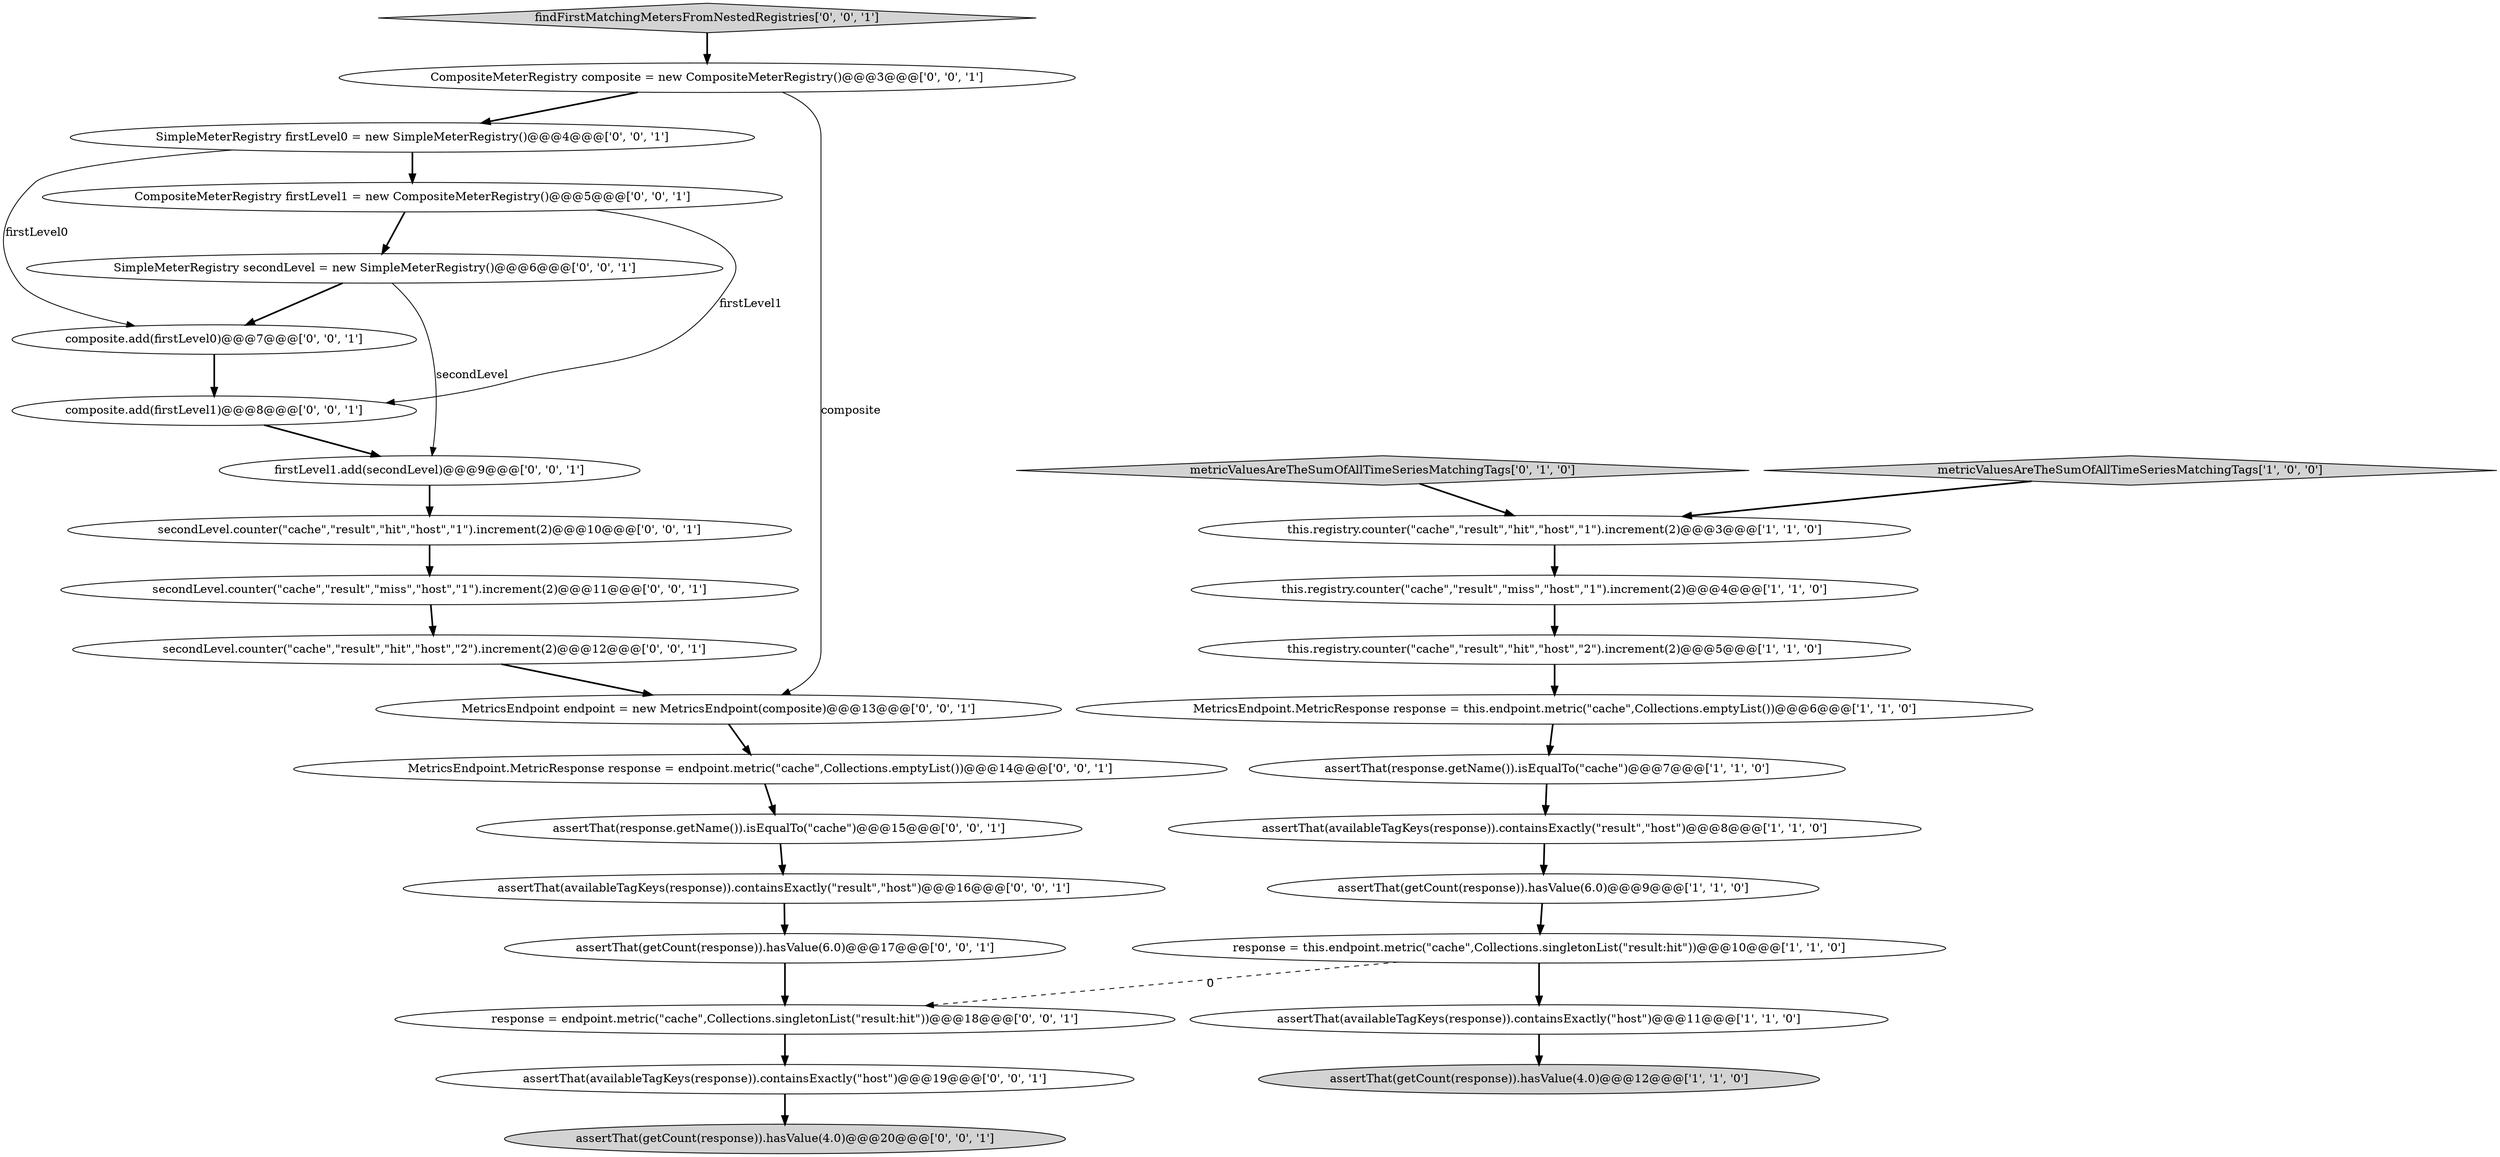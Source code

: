 digraph {
12 [style = filled, label = "SimpleMeterRegistry secondLevel = new SimpleMeterRegistry()@@@6@@@['0', '0', '1']", fillcolor = white, shape = ellipse image = "AAA0AAABBB3BBB"];
11 [style = filled, label = "metricValuesAreTheSumOfAllTimeSeriesMatchingTags['0', '1', '0']", fillcolor = lightgray, shape = diamond image = "AAA0AAABBB2BBB"];
18 [style = filled, label = "assertThat(availableTagKeys(response)).containsExactly(\"host\")@@@19@@@['0', '0', '1']", fillcolor = white, shape = ellipse image = "AAA0AAABBB3BBB"];
3 [style = filled, label = "assertThat(response.getName()).isEqualTo(\"cache\")@@@7@@@['1', '1', '0']", fillcolor = white, shape = ellipse image = "AAA0AAABBB1BBB"];
25 [style = filled, label = "MetricsEndpoint endpoint = new MetricsEndpoint(composite)@@@13@@@['0', '0', '1']", fillcolor = white, shape = ellipse image = "AAA0AAABBB3BBB"];
19 [style = filled, label = "SimpleMeterRegistry firstLevel0 = new SimpleMeterRegistry()@@@4@@@['0', '0', '1']", fillcolor = white, shape = ellipse image = "AAA0AAABBB3BBB"];
15 [style = filled, label = "composite.add(firstLevel1)@@@8@@@['0', '0', '1']", fillcolor = white, shape = ellipse image = "AAA0AAABBB3BBB"];
21 [style = filled, label = "firstLevel1.add(secondLevel)@@@9@@@['0', '0', '1']", fillcolor = white, shape = ellipse image = "AAA0AAABBB3BBB"];
30 [style = filled, label = "assertThat(getCount(response)).hasValue(4.0)@@@20@@@['0', '0', '1']", fillcolor = lightgray, shape = ellipse image = "AAA0AAABBB3BBB"];
27 [style = filled, label = "secondLevel.counter(\"cache\",\"result\",\"hit\",\"host\",\"1\").increment(2)@@@10@@@['0', '0', '1']", fillcolor = white, shape = ellipse image = "AAA0AAABBB3BBB"];
10 [style = filled, label = "metricValuesAreTheSumOfAllTimeSeriesMatchingTags['1', '0', '0']", fillcolor = lightgray, shape = diamond image = "AAA0AAABBB1BBB"];
29 [style = filled, label = "CompositeMeterRegistry composite = new CompositeMeterRegistry()@@@3@@@['0', '0', '1']", fillcolor = white, shape = ellipse image = "AAA0AAABBB3BBB"];
17 [style = filled, label = "secondLevel.counter(\"cache\",\"result\",\"hit\",\"host\",\"2\").increment(2)@@@12@@@['0', '0', '1']", fillcolor = white, shape = ellipse image = "AAA0AAABBB3BBB"];
5 [style = filled, label = "assertThat(availableTagKeys(response)).containsExactly(\"host\")@@@11@@@['1', '1', '0']", fillcolor = white, shape = ellipse image = "AAA0AAABBB1BBB"];
6 [style = filled, label = "this.registry.counter(\"cache\",\"result\",\"miss\",\"host\",\"1\").increment(2)@@@4@@@['1', '1', '0']", fillcolor = white, shape = ellipse image = "AAA0AAABBB1BBB"];
16 [style = filled, label = "assertThat(getCount(response)).hasValue(6.0)@@@17@@@['0', '0', '1']", fillcolor = white, shape = ellipse image = "AAA0AAABBB3BBB"];
28 [style = filled, label = "CompositeMeterRegistry firstLevel1 = new CompositeMeterRegistry()@@@5@@@['0', '0', '1']", fillcolor = white, shape = ellipse image = "AAA0AAABBB3BBB"];
26 [style = filled, label = "composite.add(firstLevel0)@@@7@@@['0', '0', '1']", fillcolor = white, shape = ellipse image = "AAA0AAABBB3BBB"];
24 [style = filled, label = "assertThat(availableTagKeys(response)).containsExactly(\"result\",\"host\")@@@16@@@['0', '0', '1']", fillcolor = white, shape = ellipse image = "AAA0AAABBB3BBB"];
13 [style = filled, label = "assertThat(response.getName()).isEqualTo(\"cache\")@@@15@@@['0', '0', '1']", fillcolor = white, shape = ellipse image = "AAA0AAABBB3BBB"];
0 [style = filled, label = "assertThat(getCount(response)).hasValue(4.0)@@@12@@@['1', '1', '0']", fillcolor = lightgray, shape = ellipse image = "AAA0AAABBB1BBB"];
14 [style = filled, label = "secondLevel.counter(\"cache\",\"result\",\"miss\",\"host\",\"1\").increment(2)@@@11@@@['0', '0', '1']", fillcolor = white, shape = ellipse image = "AAA0AAABBB3BBB"];
23 [style = filled, label = "response = endpoint.metric(\"cache\",Collections.singletonList(\"result:hit\"))@@@18@@@['0', '0', '1']", fillcolor = white, shape = ellipse image = "AAA0AAABBB3BBB"];
20 [style = filled, label = "findFirstMatchingMetersFromNestedRegistries['0', '0', '1']", fillcolor = lightgray, shape = diamond image = "AAA0AAABBB3BBB"];
8 [style = filled, label = "assertThat(getCount(response)).hasValue(6.0)@@@9@@@['1', '1', '0']", fillcolor = white, shape = ellipse image = "AAA0AAABBB1BBB"];
2 [style = filled, label = "response = this.endpoint.metric(\"cache\",Collections.singletonList(\"result:hit\"))@@@10@@@['1', '1', '0']", fillcolor = white, shape = ellipse image = "AAA0AAABBB1BBB"];
7 [style = filled, label = "MetricsEndpoint.MetricResponse response = this.endpoint.metric(\"cache\",Collections.emptyList())@@@6@@@['1', '1', '0']", fillcolor = white, shape = ellipse image = "AAA0AAABBB1BBB"];
4 [style = filled, label = "this.registry.counter(\"cache\",\"result\",\"hit\",\"host\",\"1\").increment(2)@@@3@@@['1', '1', '0']", fillcolor = white, shape = ellipse image = "AAA0AAABBB1BBB"];
9 [style = filled, label = "assertThat(availableTagKeys(response)).containsExactly(\"result\",\"host\")@@@8@@@['1', '1', '0']", fillcolor = white, shape = ellipse image = "AAA0AAABBB1BBB"];
22 [style = filled, label = "MetricsEndpoint.MetricResponse response = endpoint.metric(\"cache\",Collections.emptyList())@@@14@@@['0', '0', '1']", fillcolor = white, shape = ellipse image = "AAA0AAABBB3BBB"];
1 [style = filled, label = "this.registry.counter(\"cache\",\"result\",\"hit\",\"host\",\"2\").increment(2)@@@5@@@['1', '1', '0']", fillcolor = white, shape = ellipse image = "AAA0AAABBB1BBB"];
2->23 [style = dashed, label="0"];
17->25 [style = bold, label=""];
29->25 [style = solid, label="composite"];
13->24 [style = bold, label=""];
27->14 [style = bold, label=""];
25->22 [style = bold, label=""];
21->27 [style = bold, label=""];
4->6 [style = bold, label=""];
20->29 [style = bold, label=""];
15->21 [style = bold, label=""];
11->4 [style = bold, label=""];
18->30 [style = bold, label=""];
14->17 [style = bold, label=""];
12->26 [style = bold, label=""];
16->23 [style = bold, label=""];
28->12 [style = bold, label=""];
9->8 [style = bold, label=""];
1->7 [style = bold, label=""];
7->3 [style = bold, label=""];
3->9 [style = bold, label=""];
28->15 [style = solid, label="firstLevel1"];
6->1 [style = bold, label=""];
24->16 [style = bold, label=""];
19->26 [style = solid, label="firstLevel0"];
29->19 [style = bold, label=""];
8->2 [style = bold, label=""];
5->0 [style = bold, label=""];
12->21 [style = solid, label="secondLevel"];
26->15 [style = bold, label=""];
10->4 [style = bold, label=""];
19->28 [style = bold, label=""];
23->18 [style = bold, label=""];
22->13 [style = bold, label=""];
2->5 [style = bold, label=""];
}
